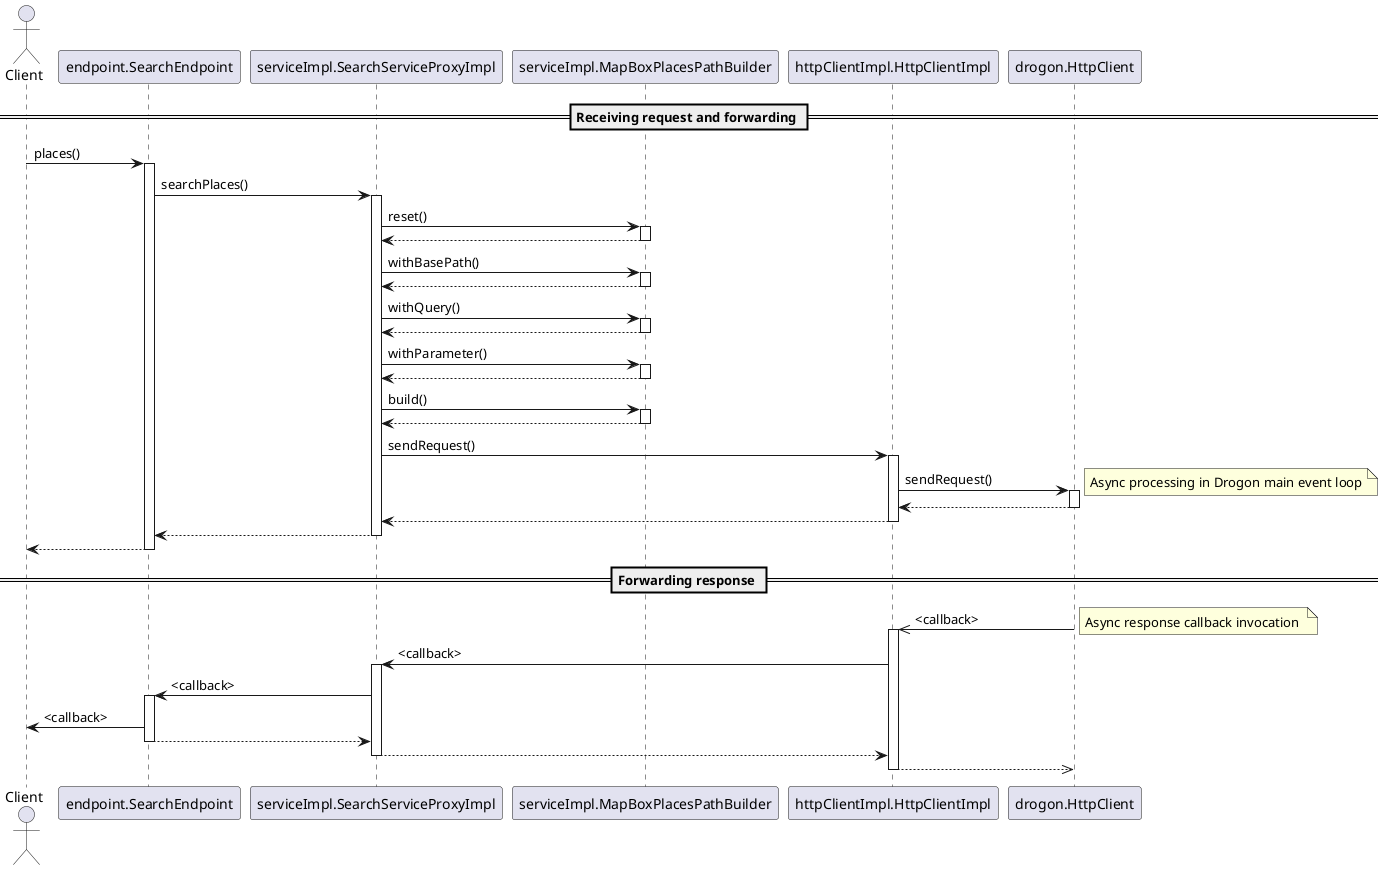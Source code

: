 @startuml Search Places Sequence Diagram

actor Client

participant endpoint.SearchEndpoint
participant serviceImpl.SearchServiceProxyImpl
participant serviceImpl.MapBoxPlacesPathBuilder
participant httpClientImpl.HttpClientImpl
participant drogon.HttpClient

== Receiving request and forwarding ==

Client -> endpoint.SearchEndpoint ++ : places()

    endpoint.SearchEndpoint -> serviceImpl.SearchServiceProxyImpl ++ : searchPlaces()

        serviceImpl.SearchServiceProxyImpl -> serviceImpl.MapBoxPlacesPathBuilder ++ : reset()
        return

        serviceImpl.SearchServiceProxyImpl -> serviceImpl.MapBoxPlacesPathBuilder ++ : withBasePath()
        return

        serviceImpl.SearchServiceProxyImpl -> serviceImpl.MapBoxPlacesPathBuilder ++ : withQuery()
        return

        serviceImpl.SearchServiceProxyImpl -> serviceImpl.MapBoxPlacesPathBuilder ++ : withParameter()
        return

        serviceImpl.SearchServiceProxyImpl -> serviceImpl.MapBoxPlacesPathBuilder ++ : build()
        return

        serviceImpl.SearchServiceProxyImpl -> httpClientImpl.HttpClientImpl ++ : sendRequest()

            httpClientImpl.HttpClientImpl -> drogon.HttpClient ++ : sendRequest()
            note right
                Async processing in Drogon main event loop
            end note
            return

        return
    return
return

== Forwarding response ==

drogon.HttpClient ->> httpClientImpl.HttpClientImpl ++ : <callback>
note right
    Async response callback invocation 
end note
    httpClientImpl.HttpClientImpl -> serviceImpl.SearchServiceProxyImpl ++ : <callback>

        serviceImpl.SearchServiceProxyImpl -> endpoint.SearchEndpoint ++ : <callback>

            endpoint.SearchEndpoint -> Client : <callback>
        
        return
    return
return

@enduml
